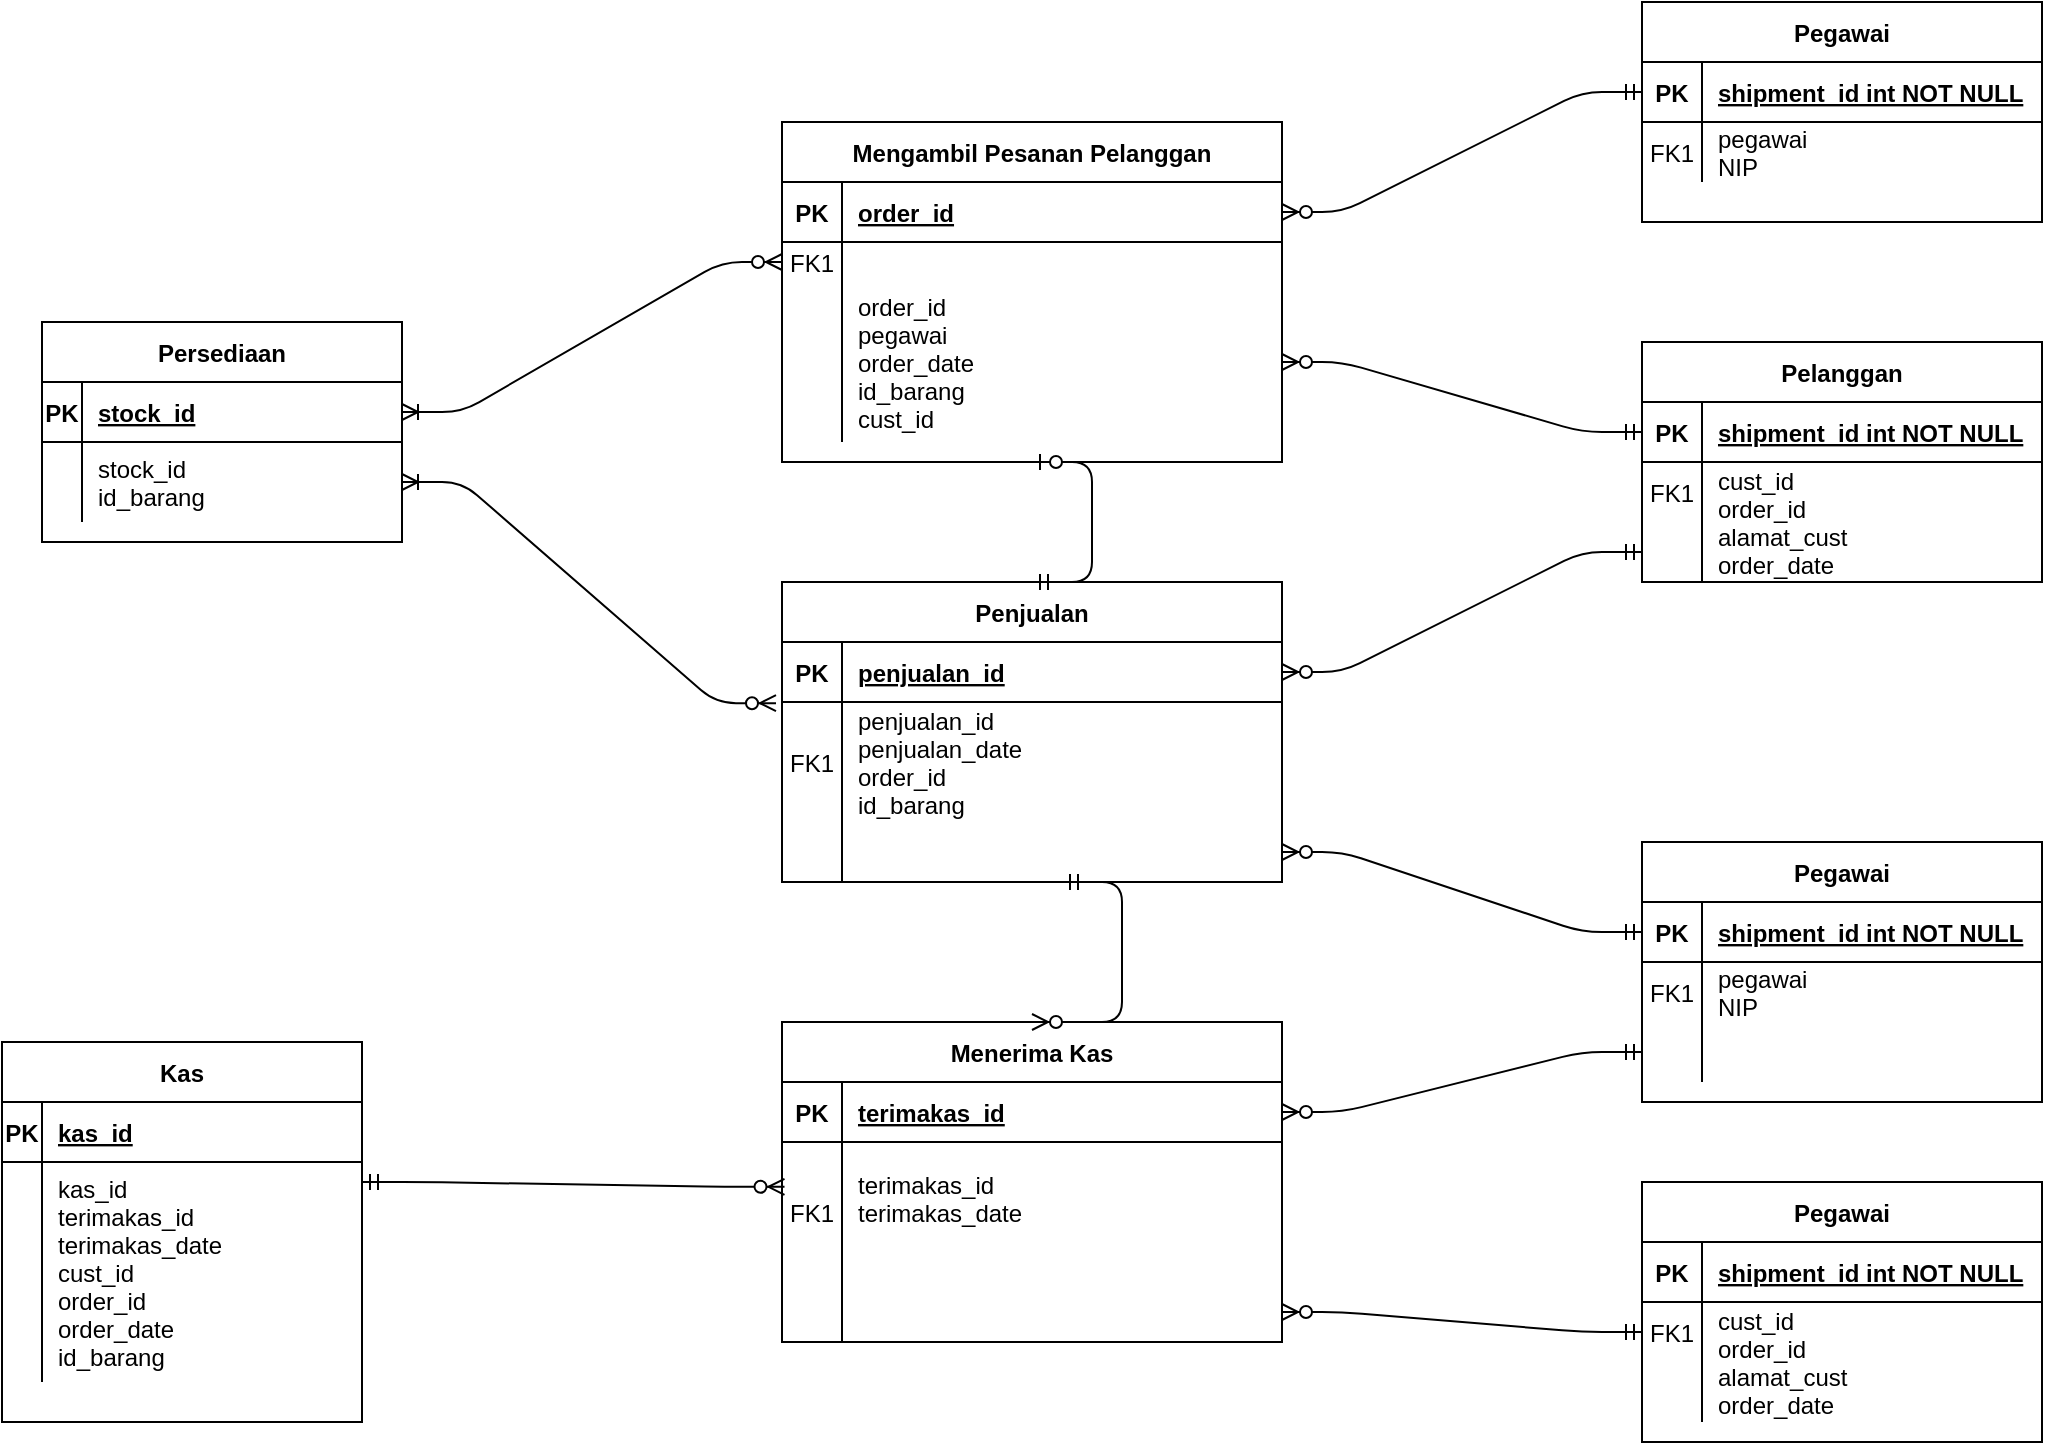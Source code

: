 <mxfile version="14.1.8" type="github">
  <diagram id="R2lEEEUBdFMjLlhIrx00" name="Page-1">
    <mxGraphModel dx="2170" dy="1088" grid="1" gridSize="10" guides="1" tooltips="1" connect="1" arrows="1" fold="1" page="1" pageScale="1" pageWidth="1169" pageHeight="827" math="0" shadow="0" extFonts="Permanent Marker^https://fonts.googleapis.com/css?family=Permanent+Marker">
      <root>
        <mxCell id="0" />
        <mxCell id="1" parent="0" />
        <mxCell id="C-vyLk0tnHw3VtMMgP7b-2" value="Mengambil Pesanan Pelanggan" style="shape=table;startSize=30;container=1;collapsible=1;childLayout=tableLayout;fixedRows=1;rowLines=0;fontStyle=1;align=center;resizeLast=1;" parent="1" vertex="1">
          <mxGeometry x="450" y="120" width="250" height="170" as="geometry" />
        </mxCell>
        <mxCell id="C-vyLk0tnHw3VtMMgP7b-3" value="" style="shape=partialRectangle;collapsible=0;dropTarget=0;pointerEvents=0;fillColor=none;points=[[0,0.5],[1,0.5]];portConstraint=eastwest;top=0;left=0;right=0;bottom=1;" parent="C-vyLk0tnHw3VtMMgP7b-2" vertex="1">
          <mxGeometry y="30" width="250" height="30" as="geometry" />
        </mxCell>
        <mxCell id="C-vyLk0tnHw3VtMMgP7b-4" value="PK" style="shape=partialRectangle;overflow=hidden;connectable=0;fillColor=none;top=0;left=0;bottom=0;right=0;fontStyle=1;" parent="C-vyLk0tnHw3VtMMgP7b-3" vertex="1">
          <mxGeometry width="30" height="30" as="geometry" />
        </mxCell>
        <mxCell id="C-vyLk0tnHw3VtMMgP7b-5" value="order_id" style="shape=partialRectangle;overflow=hidden;connectable=0;fillColor=none;top=0;left=0;bottom=0;right=0;align=left;spacingLeft=6;fontStyle=5;" parent="C-vyLk0tnHw3VtMMgP7b-3" vertex="1">
          <mxGeometry x="30" width="220" height="30" as="geometry" />
        </mxCell>
        <mxCell id="C-vyLk0tnHw3VtMMgP7b-6" value="" style="shape=partialRectangle;collapsible=0;dropTarget=0;pointerEvents=0;fillColor=none;points=[[0,0.5],[1,0.5]];portConstraint=eastwest;top=0;left=0;right=0;bottom=0;" parent="C-vyLk0tnHw3VtMMgP7b-2" vertex="1">
          <mxGeometry y="60" width="250" height="20" as="geometry" />
        </mxCell>
        <mxCell id="C-vyLk0tnHw3VtMMgP7b-7" value="FK1" style="shape=partialRectangle;overflow=hidden;connectable=0;fillColor=none;top=0;left=0;bottom=0;right=0;" parent="C-vyLk0tnHw3VtMMgP7b-6" vertex="1">
          <mxGeometry width="30" height="20" as="geometry" />
        </mxCell>
        <mxCell id="C-vyLk0tnHw3VtMMgP7b-8" value="" style="shape=partialRectangle;overflow=hidden;connectable=0;fillColor=none;top=0;left=0;bottom=0;right=0;align=left;spacingLeft=6;" parent="C-vyLk0tnHw3VtMMgP7b-6" vertex="1">
          <mxGeometry x="30" width="220" height="20" as="geometry" />
        </mxCell>
        <mxCell id="C-vyLk0tnHw3VtMMgP7b-9" value="" style="shape=partialRectangle;collapsible=0;dropTarget=0;pointerEvents=0;fillColor=none;points=[[0,0.5],[1,0.5]];portConstraint=eastwest;top=0;left=0;right=0;bottom=0;" parent="C-vyLk0tnHw3VtMMgP7b-2" vertex="1">
          <mxGeometry y="80" width="250" height="80" as="geometry" />
        </mxCell>
        <mxCell id="C-vyLk0tnHw3VtMMgP7b-10" value="" style="shape=partialRectangle;overflow=hidden;connectable=0;fillColor=none;top=0;left=0;bottom=0;right=0;" parent="C-vyLk0tnHw3VtMMgP7b-9" vertex="1">
          <mxGeometry width="30" height="80" as="geometry" />
        </mxCell>
        <mxCell id="C-vyLk0tnHw3VtMMgP7b-11" value="order_id&#xa;pegawai&#xa;order_date&#xa;id_barang&#xa;cust_id" style="shape=partialRectangle;overflow=hidden;connectable=0;fillColor=none;top=0;left=0;bottom=0;right=0;align=left;spacingLeft=6;" parent="C-vyLk0tnHw3VtMMgP7b-9" vertex="1">
          <mxGeometry x="30" width="220" height="80" as="geometry" />
        </mxCell>
        <mxCell id="C-vyLk0tnHw3VtMMgP7b-13" value="Penjualan" style="shape=table;startSize=30;container=1;collapsible=1;childLayout=tableLayout;fixedRows=1;rowLines=0;fontStyle=1;align=center;resizeLast=1;" parent="1" vertex="1">
          <mxGeometry x="450" y="350" width="250" height="150" as="geometry" />
        </mxCell>
        <mxCell id="C-vyLk0tnHw3VtMMgP7b-14" value="" style="shape=partialRectangle;collapsible=0;dropTarget=0;pointerEvents=0;fillColor=none;points=[[0,0.5],[1,0.5]];portConstraint=eastwest;top=0;left=0;right=0;bottom=1;" parent="C-vyLk0tnHw3VtMMgP7b-13" vertex="1">
          <mxGeometry y="30" width="250" height="30" as="geometry" />
        </mxCell>
        <mxCell id="C-vyLk0tnHw3VtMMgP7b-15" value="PK" style="shape=partialRectangle;overflow=hidden;connectable=0;fillColor=none;top=0;left=0;bottom=0;right=0;fontStyle=1;" parent="C-vyLk0tnHw3VtMMgP7b-14" vertex="1">
          <mxGeometry width="30" height="30" as="geometry" />
        </mxCell>
        <mxCell id="C-vyLk0tnHw3VtMMgP7b-16" value="penjualan_id" style="shape=partialRectangle;overflow=hidden;connectable=0;fillColor=none;top=0;left=0;bottom=0;right=0;align=left;spacingLeft=6;fontStyle=5;" parent="C-vyLk0tnHw3VtMMgP7b-14" vertex="1">
          <mxGeometry x="30" width="220" height="30" as="geometry" />
        </mxCell>
        <mxCell id="C-vyLk0tnHw3VtMMgP7b-17" value="" style="shape=partialRectangle;collapsible=0;dropTarget=0;pointerEvents=0;fillColor=none;points=[[0,0.5],[1,0.5]];portConstraint=eastwest;top=0;left=0;right=0;bottom=0;" parent="C-vyLk0tnHw3VtMMgP7b-13" vertex="1">
          <mxGeometry y="60" width="250" height="60" as="geometry" />
        </mxCell>
        <mxCell id="C-vyLk0tnHw3VtMMgP7b-18" value="FK1" style="shape=partialRectangle;overflow=hidden;connectable=0;fillColor=none;top=0;left=0;bottom=0;right=0;" parent="C-vyLk0tnHw3VtMMgP7b-17" vertex="1">
          <mxGeometry width="30" height="60" as="geometry" />
        </mxCell>
        <mxCell id="C-vyLk0tnHw3VtMMgP7b-19" value="penjualan_id&#xa;penjualan_date&#xa;order_id&#xa;id_barang" style="shape=partialRectangle;overflow=hidden;connectable=0;fillColor=none;top=0;left=0;bottom=0;right=0;align=left;spacingLeft=6;" parent="C-vyLk0tnHw3VtMMgP7b-17" vertex="1">
          <mxGeometry x="30" width="220" height="60" as="geometry" />
        </mxCell>
        <mxCell id="C-vyLk0tnHw3VtMMgP7b-20" value="" style="shape=partialRectangle;collapsible=0;dropTarget=0;pointerEvents=0;fillColor=none;points=[[0,0.5],[1,0.5]];portConstraint=eastwest;top=0;left=0;right=0;bottom=0;" parent="C-vyLk0tnHw3VtMMgP7b-13" vertex="1">
          <mxGeometry y="120" width="250" height="30" as="geometry" />
        </mxCell>
        <mxCell id="C-vyLk0tnHw3VtMMgP7b-21" value="" style="shape=partialRectangle;overflow=hidden;connectable=0;fillColor=none;top=0;left=0;bottom=0;right=0;" parent="C-vyLk0tnHw3VtMMgP7b-20" vertex="1">
          <mxGeometry width="30" height="30" as="geometry" />
        </mxCell>
        <mxCell id="C-vyLk0tnHw3VtMMgP7b-22" value="" style="shape=partialRectangle;overflow=hidden;connectable=0;fillColor=none;top=0;left=0;bottom=0;right=0;align=left;spacingLeft=6;" parent="C-vyLk0tnHw3VtMMgP7b-20" vertex="1">
          <mxGeometry x="30" width="220" height="30" as="geometry" />
        </mxCell>
        <mxCell id="C-vyLk0tnHw3VtMMgP7b-23" value="Persediaan" style="shape=table;startSize=30;container=1;collapsible=1;childLayout=tableLayout;fixedRows=1;rowLines=0;fontStyle=1;align=center;resizeLast=1;" parent="1" vertex="1">
          <mxGeometry x="80" y="220" width="180" height="110" as="geometry" />
        </mxCell>
        <mxCell id="C-vyLk0tnHw3VtMMgP7b-24" value="" style="shape=partialRectangle;collapsible=0;dropTarget=0;pointerEvents=0;fillColor=none;points=[[0,0.5],[1,0.5]];portConstraint=eastwest;top=0;left=0;right=0;bottom=1;" parent="C-vyLk0tnHw3VtMMgP7b-23" vertex="1">
          <mxGeometry y="30" width="180" height="30" as="geometry" />
        </mxCell>
        <mxCell id="C-vyLk0tnHw3VtMMgP7b-25" value="PK" style="shape=partialRectangle;overflow=hidden;connectable=0;fillColor=none;top=0;left=0;bottom=0;right=0;fontStyle=1;" parent="C-vyLk0tnHw3VtMMgP7b-24" vertex="1">
          <mxGeometry width="20" height="30" as="geometry" />
        </mxCell>
        <mxCell id="C-vyLk0tnHw3VtMMgP7b-26" value="stock_id" style="shape=partialRectangle;overflow=hidden;connectable=0;fillColor=none;top=0;left=0;bottom=0;right=0;align=left;spacingLeft=6;fontStyle=5;" parent="C-vyLk0tnHw3VtMMgP7b-24" vertex="1">
          <mxGeometry x="20" width="160" height="30" as="geometry" />
        </mxCell>
        <mxCell id="C-vyLk0tnHw3VtMMgP7b-27" value="" style="shape=partialRectangle;collapsible=0;dropTarget=0;pointerEvents=0;fillColor=none;points=[[0,0.5],[1,0.5]];portConstraint=eastwest;top=0;left=0;right=0;bottom=0;" parent="C-vyLk0tnHw3VtMMgP7b-23" vertex="1">
          <mxGeometry y="60" width="180" height="40" as="geometry" />
        </mxCell>
        <mxCell id="C-vyLk0tnHw3VtMMgP7b-28" value="" style="shape=partialRectangle;overflow=hidden;connectable=0;fillColor=none;top=0;left=0;bottom=0;right=0;" parent="C-vyLk0tnHw3VtMMgP7b-27" vertex="1">
          <mxGeometry width="20" height="40" as="geometry" />
        </mxCell>
        <mxCell id="C-vyLk0tnHw3VtMMgP7b-29" value="stock_id&#xa;id_barang" style="shape=partialRectangle;overflow=hidden;connectable=0;fillColor=none;top=0;left=0;bottom=0;right=0;align=left;spacingLeft=6;" parent="C-vyLk0tnHw3VtMMgP7b-27" vertex="1">
          <mxGeometry x="20" width="160" height="40" as="geometry" />
        </mxCell>
        <mxCell id="xBunrWoTP-pBXNdd-lhf-1" value="Menerima Kas" style="shape=table;startSize=30;container=1;collapsible=1;childLayout=tableLayout;fixedRows=1;rowLines=0;fontStyle=1;align=center;resizeLast=1;" vertex="1" parent="1">
          <mxGeometry x="450" y="570" width="250" height="160" as="geometry" />
        </mxCell>
        <mxCell id="xBunrWoTP-pBXNdd-lhf-2" value="" style="shape=partialRectangle;collapsible=0;dropTarget=0;pointerEvents=0;fillColor=none;points=[[0,0.5],[1,0.5]];portConstraint=eastwest;top=0;left=0;right=0;bottom=1;" vertex="1" parent="xBunrWoTP-pBXNdd-lhf-1">
          <mxGeometry y="30" width="250" height="30" as="geometry" />
        </mxCell>
        <mxCell id="xBunrWoTP-pBXNdd-lhf-3" value="PK" style="shape=partialRectangle;overflow=hidden;connectable=0;fillColor=none;top=0;left=0;bottom=0;right=0;fontStyle=1;" vertex="1" parent="xBunrWoTP-pBXNdd-lhf-2">
          <mxGeometry width="30" height="30" as="geometry" />
        </mxCell>
        <mxCell id="xBunrWoTP-pBXNdd-lhf-4" value="terimakas_id" style="shape=partialRectangle;overflow=hidden;connectable=0;fillColor=none;top=0;left=0;bottom=0;right=0;align=left;spacingLeft=6;fontStyle=5;" vertex="1" parent="xBunrWoTP-pBXNdd-lhf-2">
          <mxGeometry x="30" width="220" height="30" as="geometry" />
        </mxCell>
        <mxCell id="xBunrWoTP-pBXNdd-lhf-5" value="" style="shape=partialRectangle;collapsible=0;dropTarget=0;pointerEvents=0;fillColor=none;points=[[0,0.5],[1,0.5]];portConstraint=eastwest;top=0;left=0;right=0;bottom=0;" vertex="1" parent="xBunrWoTP-pBXNdd-lhf-1">
          <mxGeometry y="60" width="250" height="70" as="geometry" />
        </mxCell>
        <mxCell id="xBunrWoTP-pBXNdd-lhf-6" value="FK1" style="shape=partialRectangle;overflow=hidden;connectable=0;fillColor=none;top=0;left=0;bottom=0;right=0;" vertex="1" parent="xBunrWoTP-pBXNdd-lhf-5">
          <mxGeometry width="30" height="70" as="geometry" />
        </mxCell>
        <mxCell id="xBunrWoTP-pBXNdd-lhf-7" value="terimakas_id&#xa;terimakas_date&#xa;" style="shape=partialRectangle;overflow=hidden;connectable=0;fillColor=none;top=0;left=0;bottom=0;right=0;align=left;spacingLeft=6;" vertex="1" parent="xBunrWoTP-pBXNdd-lhf-5">
          <mxGeometry x="30" width="220" height="70" as="geometry" />
        </mxCell>
        <mxCell id="xBunrWoTP-pBXNdd-lhf-8" value="" style="shape=partialRectangle;collapsible=0;dropTarget=0;pointerEvents=0;fillColor=none;points=[[0,0.5],[1,0.5]];portConstraint=eastwest;top=0;left=0;right=0;bottom=0;" vertex="1" parent="xBunrWoTP-pBXNdd-lhf-1">
          <mxGeometry y="130" width="250" height="30" as="geometry" />
        </mxCell>
        <mxCell id="xBunrWoTP-pBXNdd-lhf-9" value="" style="shape=partialRectangle;overflow=hidden;connectable=0;fillColor=none;top=0;left=0;bottom=0;right=0;" vertex="1" parent="xBunrWoTP-pBXNdd-lhf-8">
          <mxGeometry width="30" height="30" as="geometry" />
        </mxCell>
        <mxCell id="xBunrWoTP-pBXNdd-lhf-10" value="" style="shape=partialRectangle;overflow=hidden;connectable=0;fillColor=none;top=0;left=0;bottom=0;right=0;align=left;spacingLeft=6;" vertex="1" parent="xBunrWoTP-pBXNdd-lhf-8">
          <mxGeometry x="30" width="220" height="30" as="geometry" />
        </mxCell>
        <mxCell id="xBunrWoTP-pBXNdd-lhf-12" value="Kas" style="shape=table;startSize=30;container=1;collapsible=1;childLayout=tableLayout;fixedRows=1;rowLines=0;fontStyle=1;align=center;resizeLast=1;" vertex="1" parent="1">
          <mxGeometry x="60" y="580" width="180" height="190" as="geometry" />
        </mxCell>
        <mxCell id="xBunrWoTP-pBXNdd-lhf-13" value="" style="shape=partialRectangle;collapsible=0;dropTarget=0;pointerEvents=0;fillColor=none;points=[[0,0.5],[1,0.5]];portConstraint=eastwest;top=0;left=0;right=0;bottom=1;" vertex="1" parent="xBunrWoTP-pBXNdd-lhf-12">
          <mxGeometry y="30" width="180" height="30" as="geometry" />
        </mxCell>
        <mxCell id="xBunrWoTP-pBXNdd-lhf-14" value="PK" style="shape=partialRectangle;overflow=hidden;connectable=0;fillColor=none;top=0;left=0;bottom=0;right=0;fontStyle=1;" vertex="1" parent="xBunrWoTP-pBXNdd-lhf-13">
          <mxGeometry width="20" height="30" as="geometry" />
        </mxCell>
        <mxCell id="xBunrWoTP-pBXNdd-lhf-15" value="kas_id" style="shape=partialRectangle;overflow=hidden;connectable=0;fillColor=none;top=0;left=0;bottom=0;right=0;align=left;spacingLeft=6;fontStyle=5;" vertex="1" parent="xBunrWoTP-pBXNdd-lhf-13">
          <mxGeometry x="20" width="160" height="30" as="geometry" />
        </mxCell>
        <mxCell id="xBunrWoTP-pBXNdd-lhf-16" value="" style="shape=partialRectangle;collapsible=0;dropTarget=0;pointerEvents=0;fillColor=none;points=[[0,0.5],[1,0.5]];portConstraint=eastwest;top=0;left=0;right=0;bottom=0;" vertex="1" parent="xBunrWoTP-pBXNdd-lhf-12">
          <mxGeometry y="60" width="180" height="110" as="geometry" />
        </mxCell>
        <mxCell id="xBunrWoTP-pBXNdd-lhf-17" value="" style="shape=partialRectangle;overflow=hidden;connectable=0;fillColor=none;top=0;left=0;bottom=0;right=0;" vertex="1" parent="xBunrWoTP-pBXNdd-lhf-16">
          <mxGeometry width="20" height="110" as="geometry" />
        </mxCell>
        <mxCell id="xBunrWoTP-pBXNdd-lhf-18" value="kas_id&#xa;terimakas_id&#xa;terimakas_date&#xa;cust_id&#xa;order_id&#xa;order_date&#xa;id_barang" style="shape=partialRectangle;overflow=hidden;connectable=0;fillColor=none;top=0;left=0;bottom=0;right=0;align=left;spacingLeft=6;" vertex="1" parent="xBunrWoTP-pBXNdd-lhf-16">
          <mxGeometry x="20" width="160" height="110" as="geometry" />
        </mxCell>
        <mxCell id="xBunrWoTP-pBXNdd-lhf-19" value="Pegawai" style="shape=table;startSize=30;container=1;collapsible=1;childLayout=tableLayout;fixedRows=1;rowLines=0;fontStyle=1;align=center;resizeLast=1;" vertex="1" parent="1">
          <mxGeometry x="880" y="60" width="200" height="110" as="geometry" />
        </mxCell>
        <mxCell id="xBunrWoTP-pBXNdd-lhf-20" value="" style="shape=partialRectangle;collapsible=0;dropTarget=0;pointerEvents=0;fillColor=none;points=[[0,0.5],[1,0.5]];portConstraint=eastwest;top=0;left=0;right=0;bottom=1;" vertex="1" parent="xBunrWoTP-pBXNdd-lhf-19">
          <mxGeometry y="30" width="200" height="30" as="geometry" />
        </mxCell>
        <mxCell id="xBunrWoTP-pBXNdd-lhf-21" value="PK" style="shape=partialRectangle;overflow=hidden;connectable=0;fillColor=none;top=0;left=0;bottom=0;right=0;fontStyle=1;" vertex="1" parent="xBunrWoTP-pBXNdd-lhf-20">
          <mxGeometry width="30" height="30" as="geometry" />
        </mxCell>
        <mxCell id="xBunrWoTP-pBXNdd-lhf-22" value="shipment_id int NOT NULL " style="shape=partialRectangle;overflow=hidden;connectable=0;fillColor=none;top=0;left=0;bottom=0;right=0;align=left;spacingLeft=6;fontStyle=5;" vertex="1" parent="xBunrWoTP-pBXNdd-lhf-20">
          <mxGeometry x="30" width="170" height="30" as="geometry" />
        </mxCell>
        <mxCell id="xBunrWoTP-pBXNdd-lhf-23" value="" style="shape=partialRectangle;collapsible=0;dropTarget=0;pointerEvents=0;fillColor=none;points=[[0,0.5],[1,0.5]];portConstraint=eastwest;top=0;left=0;right=0;bottom=0;" vertex="1" parent="xBunrWoTP-pBXNdd-lhf-19">
          <mxGeometry y="60" width="200" height="30" as="geometry" />
        </mxCell>
        <mxCell id="xBunrWoTP-pBXNdd-lhf-24" value="FK1" style="shape=partialRectangle;overflow=hidden;connectable=0;fillColor=none;top=0;left=0;bottom=0;right=0;" vertex="1" parent="xBunrWoTP-pBXNdd-lhf-23">
          <mxGeometry width="30" height="30" as="geometry" />
        </mxCell>
        <mxCell id="xBunrWoTP-pBXNdd-lhf-25" value="pegawai&#xa;NIP" style="shape=partialRectangle;overflow=hidden;connectable=0;fillColor=none;top=0;left=0;bottom=0;right=0;align=left;spacingLeft=6;" vertex="1" parent="xBunrWoTP-pBXNdd-lhf-23">
          <mxGeometry x="30" width="170" height="30" as="geometry" />
        </mxCell>
        <mxCell id="xBunrWoTP-pBXNdd-lhf-29" value="Pegawai" style="shape=table;startSize=30;container=1;collapsible=1;childLayout=tableLayout;fixedRows=1;rowLines=0;fontStyle=1;align=center;resizeLast=1;" vertex="1" parent="1">
          <mxGeometry x="880" y="650" width="200" height="130" as="geometry" />
        </mxCell>
        <mxCell id="xBunrWoTP-pBXNdd-lhf-30" value="" style="shape=partialRectangle;collapsible=0;dropTarget=0;pointerEvents=0;fillColor=none;points=[[0,0.5],[1,0.5]];portConstraint=eastwest;top=0;left=0;right=0;bottom=1;" vertex="1" parent="xBunrWoTP-pBXNdd-lhf-29">
          <mxGeometry y="30" width="200" height="30" as="geometry" />
        </mxCell>
        <mxCell id="xBunrWoTP-pBXNdd-lhf-31" value="PK" style="shape=partialRectangle;overflow=hidden;connectable=0;fillColor=none;top=0;left=0;bottom=0;right=0;fontStyle=1;" vertex="1" parent="xBunrWoTP-pBXNdd-lhf-30">
          <mxGeometry width="30" height="30" as="geometry" />
        </mxCell>
        <mxCell id="xBunrWoTP-pBXNdd-lhf-32" value="shipment_id int NOT NULL " style="shape=partialRectangle;overflow=hidden;connectable=0;fillColor=none;top=0;left=0;bottom=0;right=0;align=left;spacingLeft=6;fontStyle=5;" vertex="1" parent="xBunrWoTP-pBXNdd-lhf-30">
          <mxGeometry x="30" width="170" height="30" as="geometry" />
        </mxCell>
        <mxCell id="xBunrWoTP-pBXNdd-lhf-33" value="" style="shape=partialRectangle;collapsible=0;dropTarget=0;pointerEvents=0;fillColor=none;points=[[0,0.5],[1,0.5]];portConstraint=eastwest;top=0;left=0;right=0;bottom=0;" vertex="1" parent="xBunrWoTP-pBXNdd-lhf-29">
          <mxGeometry y="60" width="200" height="30" as="geometry" />
        </mxCell>
        <mxCell id="xBunrWoTP-pBXNdd-lhf-34" value="FK1" style="shape=partialRectangle;overflow=hidden;connectable=0;fillColor=none;top=0;left=0;bottom=0;right=0;" vertex="1" parent="xBunrWoTP-pBXNdd-lhf-33">
          <mxGeometry width="30" height="30" as="geometry" />
        </mxCell>
        <mxCell id="xBunrWoTP-pBXNdd-lhf-35" value="" style="shape=partialRectangle;overflow=hidden;connectable=0;fillColor=none;top=0;left=0;bottom=0;right=0;align=left;spacingLeft=6;" vertex="1" parent="xBunrWoTP-pBXNdd-lhf-33">
          <mxGeometry x="30" width="170" height="30" as="geometry" />
        </mxCell>
        <mxCell id="xBunrWoTP-pBXNdd-lhf-36" value="" style="shape=partialRectangle;collapsible=0;dropTarget=0;pointerEvents=0;fillColor=none;points=[[0,0.5],[1,0.5]];portConstraint=eastwest;top=0;left=0;right=0;bottom=0;" vertex="1" parent="xBunrWoTP-pBXNdd-lhf-29">
          <mxGeometry y="90" width="200" height="30" as="geometry" />
        </mxCell>
        <mxCell id="xBunrWoTP-pBXNdd-lhf-37" value="" style="shape=partialRectangle;overflow=hidden;connectable=0;fillColor=none;top=0;left=0;bottom=0;right=0;" vertex="1" parent="xBunrWoTP-pBXNdd-lhf-36">
          <mxGeometry width="30" height="30" as="geometry" />
        </mxCell>
        <mxCell id="xBunrWoTP-pBXNdd-lhf-38" value="" style="shape=partialRectangle;overflow=hidden;connectable=0;fillColor=none;top=0;left=0;bottom=0;right=0;align=left;spacingLeft=6;" vertex="1" parent="xBunrWoTP-pBXNdd-lhf-36">
          <mxGeometry x="30" width="170" height="30" as="geometry" />
        </mxCell>
        <mxCell id="xBunrWoTP-pBXNdd-lhf-39" value="Pegawai" style="shape=table;startSize=30;container=1;collapsible=1;childLayout=tableLayout;fixedRows=1;rowLines=0;fontStyle=1;align=center;resizeLast=1;" vertex="1" parent="1">
          <mxGeometry x="880" y="480" width="200" height="130" as="geometry" />
        </mxCell>
        <mxCell id="xBunrWoTP-pBXNdd-lhf-40" value="" style="shape=partialRectangle;collapsible=0;dropTarget=0;pointerEvents=0;fillColor=none;points=[[0,0.5],[1,0.5]];portConstraint=eastwest;top=0;left=0;right=0;bottom=1;" vertex="1" parent="xBunrWoTP-pBXNdd-lhf-39">
          <mxGeometry y="30" width="200" height="30" as="geometry" />
        </mxCell>
        <mxCell id="xBunrWoTP-pBXNdd-lhf-41" value="PK" style="shape=partialRectangle;overflow=hidden;connectable=0;fillColor=none;top=0;left=0;bottom=0;right=0;fontStyle=1;" vertex="1" parent="xBunrWoTP-pBXNdd-lhf-40">
          <mxGeometry width="30" height="30" as="geometry" />
        </mxCell>
        <mxCell id="xBunrWoTP-pBXNdd-lhf-42" value="shipment_id int NOT NULL " style="shape=partialRectangle;overflow=hidden;connectable=0;fillColor=none;top=0;left=0;bottom=0;right=0;align=left;spacingLeft=6;fontStyle=5;" vertex="1" parent="xBunrWoTP-pBXNdd-lhf-40">
          <mxGeometry x="30" width="170" height="30" as="geometry" />
        </mxCell>
        <mxCell id="xBunrWoTP-pBXNdd-lhf-43" value="" style="shape=partialRectangle;collapsible=0;dropTarget=0;pointerEvents=0;fillColor=none;points=[[0,0.5],[1,0.5]];portConstraint=eastwest;top=0;left=0;right=0;bottom=0;" vertex="1" parent="xBunrWoTP-pBXNdd-lhf-39">
          <mxGeometry y="60" width="200" height="30" as="geometry" />
        </mxCell>
        <mxCell id="xBunrWoTP-pBXNdd-lhf-44" value="FK1" style="shape=partialRectangle;overflow=hidden;connectable=0;fillColor=none;top=0;left=0;bottom=0;right=0;" vertex="1" parent="xBunrWoTP-pBXNdd-lhf-43">
          <mxGeometry width="30" height="30" as="geometry" />
        </mxCell>
        <mxCell id="xBunrWoTP-pBXNdd-lhf-45" value="" style="shape=partialRectangle;overflow=hidden;connectable=0;fillColor=none;top=0;left=0;bottom=0;right=0;align=left;spacingLeft=6;" vertex="1" parent="xBunrWoTP-pBXNdd-lhf-43">
          <mxGeometry x="30" width="170" height="30" as="geometry" />
        </mxCell>
        <mxCell id="xBunrWoTP-pBXNdd-lhf-46" value="" style="shape=partialRectangle;collapsible=0;dropTarget=0;pointerEvents=0;fillColor=none;points=[[0,0.5],[1,0.5]];portConstraint=eastwest;top=0;left=0;right=0;bottom=0;" vertex="1" parent="xBunrWoTP-pBXNdd-lhf-39">
          <mxGeometry y="90" width="200" height="30" as="geometry" />
        </mxCell>
        <mxCell id="xBunrWoTP-pBXNdd-lhf-47" value="" style="shape=partialRectangle;overflow=hidden;connectable=0;fillColor=none;top=0;left=0;bottom=0;right=0;" vertex="1" parent="xBunrWoTP-pBXNdd-lhf-46">
          <mxGeometry width="30" height="30" as="geometry" />
        </mxCell>
        <mxCell id="xBunrWoTP-pBXNdd-lhf-48" value="" style="shape=partialRectangle;overflow=hidden;connectable=0;fillColor=none;top=0;left=0;bottom=0;right=0;align=left;spacingLeft=6;" vertex="1" parent="xBunrWoTP-pBXNdd-lhf-46">
          <mxGeometry x="30" width="170" height="30" as="geometry" />
        </mxCell>
        <mxCell id="xBunrWoTP-pBXNdd-lhf-49" value="Pelanggan" style="shape=table;startSize=30;container=1;collapsible=1;childLayout=tableLayout;fixedRows=1;rowLines=0;fontStyle=1;align=center;resizeLast=1;" vertex="1" parent="1">
          <mxGeometry x="880" y="230" width="200" height="120" as="geometry" />
        </mxCell>
        <mxCell id="xBunrWoTP-pBXNdd-lhf-50" value="" style="shape=partialRectangle;collapsible=0;dropTarget=0;pointerEvents=0;fillColor=none;points=[[0,0.5],[1,0.5]];portConstraint=eastwest;top=0;left=0;right=0;bottom=1;" vertex="1" parent="xBunrWoTP-pBXNdd-lhf-49">
          <mxGeometry y="30" width="200" height="30" as="geometry" />
        </mxCell>
        <mxCell id="xBunrWoTP-pBXNdd-lhf-51" value="PK" style="shape=partialRectangle;overflow=hidden;connectable=0;fillColor=none;top=0;left=0;bottom=0;right=0;fontStyle=1;" vertex="1" parent="xBunrWoTP-pBXNdd-lhf-50">
          <mxGeometry width="30" height="30" as="geometry" />
        </mxCell>
        <mxCell id="xBunrWoTP-pBXNdd-lhf-52" value="shipment_id int NOT NULL " style="shape=partialRectangle;overflow=hidden;connectable=0;fillColor=none;top=0;left=0;bottom=0;right=0;align=left;spacingLeft=6;fontStyle=5;" vertex="1" parent="xBunrWoTP-pBXNdd-lhf-50">
          <mxGeometry x="30" width="170" height="30" as="geometry" />
        </mxCell>
        <mxCell id="xBunrWoTP-pBXNdd-lhf-53" value="" style="shape=partialRectangle;collapsible=0;dropTarget=0;pointerEvents=0;fillColor=none;points=[[0,0.5],[1,0.5]];portConstraint=eastwest;top=0;left=0;right=0;bottom=0;" vertex="1" parent="xBunrWoTP-pBXNdd-lhf-49">
          <mxGeometry y="60" width="200" height="30" as="geometry" />
        </mxCell>
        <mxCell id="xBunrWoTP-pBXNdd-lhf-54" value="FK1" style="shape=partialRectangle;overflow=hidden;connectable=0;fillColor=none;top=0;left=0;bottom=0;right=0;" vertex="1" parent="xBunrWoTP-pBXNdd-lhf-53">
          <mxGeometry width="30" height="30" as="geometry" />
        </mxCell>
        <mxCell id="xBunrWoTP-pBXNdd-lhf-55" value="" style="shape=partialRectangle;overflow=hidden;connectable=0;fillColor=none;top=0;left=0;bottom=0;right=0;align=left;spacingLeft=6;" vertex="1" parent="xBunrWoTP-pBXNdd-lhf-53">
          <mxGeometry x="30" width="170" height="30" as="geometry" />
        </mxCell>
        <mxCell id="xBunrWoTP-pBXNdd-lhf-56" value="" style="shape=partialRectangle;collapsible=0;dropTarget=0;pointerEvents=0;fillColor=none;points=[[0,0.5],[1,0.5]];portConstraint=eastwest;top=0;left=0;right=0;bottom=0;" vertex="1" parent="xBunrWoTP-pBXNdd-lhf-49">
          <mxGeometry y="90" width="200" height="30" as="geometry" />
        </mxCell>
        <mxCell id="xBunrWoTP-pBXNdd-lhf-57" value="" style="shape=partialRectangle;overflow=hidden;connectable=0;fillColor=none;top=0;left=0;bottom=0;right=0;" vertex="1" parent="xBunrWoTP-pBXNdd-lhf-56">
          <mxGeometry width="30" height="30" as="geometry" />
        </mxCell>
        <mxCell id="xBunrWoTP-pBXNdd-lhf-58" value="" style="shape=partialRectangle;overflow=hidden;connectable=0;fillColor=none;top=0;left=0;bottom=0;right=0;align=left;spacingLeft=6;" vertex="1" parent="xBunrWoTP-pBXNdd-lhf-56">
          <mxGeometry x="30" width="170" height="30" as="geometry" />
        </mxCell>
        <mxCell id="xBunrWoTP-pBXNdd-lhf-61" value="" style="edgeStyle=entityRelationEdgeStyle;fontSize=12;html=1;endArrow=ERoneToMany;startArrow=ERzeroToMany;entryX=1;entryY=0.5;entryDx=0;entryDy=0;exitX=-0.012;exitY=0.01;exitDx=0;exitDy=0;exitPerimeter=0;" edge="1" parent="1" source="C-vyLk0tnHw3VtMMgP7b-17" target="C-vyLk0tnHw3VtMMgP7b-27">
          <mxGeometry width="100" height="100" relative="1" as="geometry">
            <mxPoint x="330" y="460" as="sourcePoint" />
            <mxPoint x="430" y="360" as="targetPoint" />
          </mxGeometry>
        </mxCell>
        <mxCell id="xBunrWoTP-pBXNdd-lhf-62" value="" style="edgeStyle=entityRelationEdgeStyle;fontSize=12;html=1;endArrow=ERoneToMany;startArrow=ERzeroToMany;entryX=1;entryY=0.5;entryDx=0;entryDy=0;exitX=0;exitY=0.5;exitDx=0;exitDy=0;" edge="1" parent="1" source="C-vyLk0tnHw3VtMMgP7b-6" target="C-vyLk0tnHw3VtMMgP7b-24">
          <mxGeometry width="100" height="100" relative="1" as="geometry">
            <mxPoint x="330" y="460" as="sourcePoint" />
            <mxPoint x="430" y="360" as="targetPoint" />
          </mxGeometry>
        </mxCell>
        <mxCell id="xBunrWoTP-pBXNdd-lhf-63" value="" style="edgeStyle=entityRelationEdgeStyle;fontSize=12;html=1;endArrow=ERzeroToMany;startArrow=ERmandOne;entryX=0.005;entryY=0.32;entryDx=0;entryDy=0;entryPerimeter=0;" edge="1" parent="1" target="xBunrWoTP-pBXNdd-lhf-5">
          <mxGeometry width="100" height="100" relative="1" as="geometry">
            <mxPoint x="240" y="650" as="sourcePoint" />
            <mxPoint x="440" y="650" as="targetPoint" />
          </mxGeometry>
        </mxCell>
        <mxCell id="xBunrWoTP-pBXNdd-lhf-64" value="" style="edgeStyle=entityRelationEdgeStyle;fontSize=12;html=1;endArrow=ERzeroToMany;startArrow=ERmandOne;rounded=1;entryX=0.5;entryY=0;entryDx=0;entryDy=0;" edge="1" parent="1" target="xBunrWoTP-pBXNdd-lhf-1">
          <mxGeometry width="100" height="100" relative="1" as="geometry">
            <mxPoint x="590" y="500" as="sourcePoint" />
            <mxPoint x="370" y="740" as="targetPoint" />
          </mxGeometry>
        </mxCell>
        <mxCell id="xBunrWoTP-pBXNdd-lhf-65" value="" style="edgeStyle=entityRelationEdgeStyle;fontSize=12;html=1;endArrow=ERzeroToOne;startArrow=ERmandOne;exitX=0.5;exitY=0;exitDx=0;exitDy=0;entryX=0.5;entryY=1;entryDx=0;entryDy=0;" edge="1" parent="1" source="C-vyLk0tnHw3VtMMgP7b-13" target="C-vyLk0tnHw3VtMMgP7b-2">
          <mxGeometry width="100" height="100" relative="1" as="geometry">
            <mxPoint x="500" y="350" as="sourcePoint" />
            <mxPoint x="720" y="350" as="targetPoint" />
          </mxGeometry>
        </mxCell>
        <mxCell id="xBunrWoTP-pBXNdd-lhf-67" value="" style="edgeStyle=entityRelationEdgeStyle;fontSize=12;html=1;endArrow=ERzeroToMany;startArrow=ERmandOne;entryX=1;entryY=0.5;entryDx=0;entryDy=0;exitX=0;exitY=0.5;exitDx=0;exitDy=0;" edge="1" parent="1" source="xBunrWoTP-pBXNdd-lhf-20" target="C-vyLk0tnHw3VtMMgP7b-3">
          <mxGeometry width="100" height="100" relative="1" as="geometry">
            <mxPoint x="730" y="360" as="sourcePoint" />
            <mxPoint x="830" y="260" as="targetPoint" />
          </mxGeometry>
        </mxCell>
        <mxCell id="xBunrWoTP-pBXNdd-lhf-68" value="" style="edgeStyle=entityRelationEdgeStyle;fontSize=12;html=1;endArrow=ERzeroToMany;startArrow=ERmandOne;entryX=1;entryY=0.5;entryDx=0;entryDy=0;exitX=0;exitY=0.5;exitDx=0;exitDy=0;" edge="1" parent="1" source="xBunrWoTP-pBXNdd-lhf-50" target="C-vyLk0tnHw3VtMMgP7b-9">
          <mxGeometry width="100" height="100" relative="1" as="geometry">
            <mxPoint x="890" y="175" as="sourcePoint" />
            <mxPoint x="710" y="175" as="targetPoint" />
          </mxGeometry>
        </mxCell>
        <mxCell id="xBunrWoTP-pBXNdd-lhf-69" value="" style="edgeStyle=entityRelationEdgeStyle;fontSize=12;html=1;endArrow=ERzeroToMany;startArrow=ERmandOne;entryX=1;entryY=0.5;entryDx=0;entryDy=0;exitX=0;exitY=0.5;exitDx=0;exitDy=0;" edge="1" parent="1" source="xBunrWoTP-pBXNdd-lhf-56" target="C-vyLk0tnHw3VtMMgP7b-14">
          <mxGeometry width="100" height="100" relative="1" as="geometry">
            <mxPoint x="890" y="345" as="sourcePoint" />
            <mxPoint x="710" y="235" as="targetPoint" />
          </mxGeometry>
        </mxCell>
        <mxCell id="xBunrWoTP-pBXNdd-lhf-70" value="" style="edgeStyle=entityRelationEdgeStyle;fontSize=12;html=1;endArrow=ERzeroToMany;startArrow=ERmandOne;entryX=1;entryY=0.5;entryDx=0;entryDy=0;exitX=0;exitY=0.5;exitDx=0;exitDy=0;" edge="1" parent="1" source="xBunrWoTP-pBXNdd-lhf-40" target="C-vyLk0tnHw3VtMMgP7b-20">
          <mxGeometry width="100" height="100" relative="1" as="geometry">
            <mxPoint x="890" y="405" as="sourcePoint" />
            <mxPoint x="710" y="405" as="targetPoint" />
          </mxGeometry>
        </mxCell>
        <mxCell id="xBunrWoTP-pBXNdd-lhf-71" value="" style="edgeStyle=entityRelationEdgeStyle;fontSize=12;html=1;endArrow=ERzeroToMany;startArrow=ERmandOne;entryX=1;entryY=0.5;entryDx=0;entryDy=0;exitX=0;exitY=0.5;exitDx=0;exitDy=0;" edge="1" parent="1" source="xBunrWoTP-pBXNdd-lhf-46" target="xBunrWoTP-pBXNdd-lhf-2">
          <mxGeometry width="100" height="100" relative="1" as="geometry">
            <mxPoint x="890" y="535" as="sourcePoint" />
            <mxPoint x="710" y="465" as="targetPoint" />
          </mxGeometry>
        </mxCell>
        <mxCell id="xBunrWoTP-pBXNdd-lhf-72" value="" style="edgeStyle=entityRelationEdgeStyle;fontSize=12;html=1;endArrow=ERzeroToMany;startArrow=ERmandOne;entryX=1;entryY=0.5;entryDx=0;entryDy=0;exitX=0;exitY=0.5;exitDx=0;exitDy=0;" edge="1" parent="1" source="xBunrWoTP-pBXNdd-lhf-33" target="xBunrWoTP-pBXNdd-lhf-8">
          <mxGeometry width="100" height="100" relative="1" as="geometry">
            <mxPoint x="890" y="595" as="sourcePoint" />
            <mxPoint x="710" y="635" as="targetPoint" />
          </mxGeometry>
        </mxCell>
        <mxCell id="xBunrWoTP-pBXNdd-lhf-73" value="cust_id&#xa;order_id&#xa;alamat_cust&#xa;order_date" style="shape=partialRectangle;overflow=hidden;connectable=0;fillColor=none;top=0;left=0;bottom=0;right=0;align=left;spacingLeft=6;" vertex="1" parent="1">
          <mxGeometry x="910" y="290" width="170" height="60" as="geometry" />
        </mxCell>
        <mxCell id="xBunrWoTP-pBXNdd-lhf-74" value="cust_id&#xa;order_id&#xa;alamat_cust&#xa;order_date" style="shape=partialRectangle;overflow=hidden;connectable=0;fillColor=none;top=0;left=0;bottom=0;right=0;align=left;spacingLeft=6;" vertex="1" parent="1">
          <mxGeometry x="910" y="710" width="170" height="60" as="geometry" />
        </mxCell>
        <mxCell id="xBunrWoTP-pBXNdd-lhf-75" value="pegawai&#xa;NIP" style="shape=partialRectangle;overflow=hidden;connectable=0;fillColor=none;top=0;left=0;bottom=0;right=0;align=left;spacingLeft=6;" vertex="1" parent="1">
          <mxGeometry x="910" y="540" width="170" height="30" as="geometry" />
        </mxCell>
      </root>
    </mxGraphModel>
  </diagram>
</mxfile>
